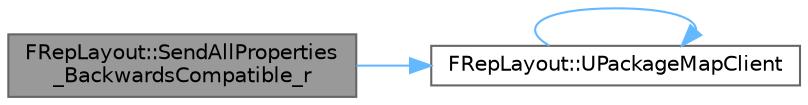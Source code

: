 digraph "FRepLayout::SendAllProperties_BackwardsCompatible_r"
{
 // INTERACTIVE_SVG=YES
 // LATEX_PDF_SIZE
  bgcolor="transparent";
  edge [fontname=Helvetica,fontsize=10,labelfontname=Helvetica,labelfontsize=10];
  node [fontname=Helvetica,fontsize=10,shape=box,height=0.2,width=0.4];
  rankdir="LR";
  Node1 [id="Node000001",label="FRepLayout::SendAllProperties\l_BackwardsCompatible_r",height=0.2,width=0.4,color="gray40", fillcolor="grey60", style="filled", fontcolor="black",tooltip=" "];
  Node1 -> Node2 [id="edge1_Node000001_Node000002",color="steelblue1",style="solid",tooltip=" "];
  Node2 [id="Node000002",label="FRepLayout::UPackageMapClient",height=0.2,width=0.4,color="grey40", fillcolor="white", style="filled",URL="$d6/ddf/classFRepLayout.html#ab7eb51049e36824f2619497a5496583a",tooltip=" "];
  Node2 -> Node2 [id="edge2_Node000002_Node000002",color="steelblue1",style="solid",tooltip=" "];
}
